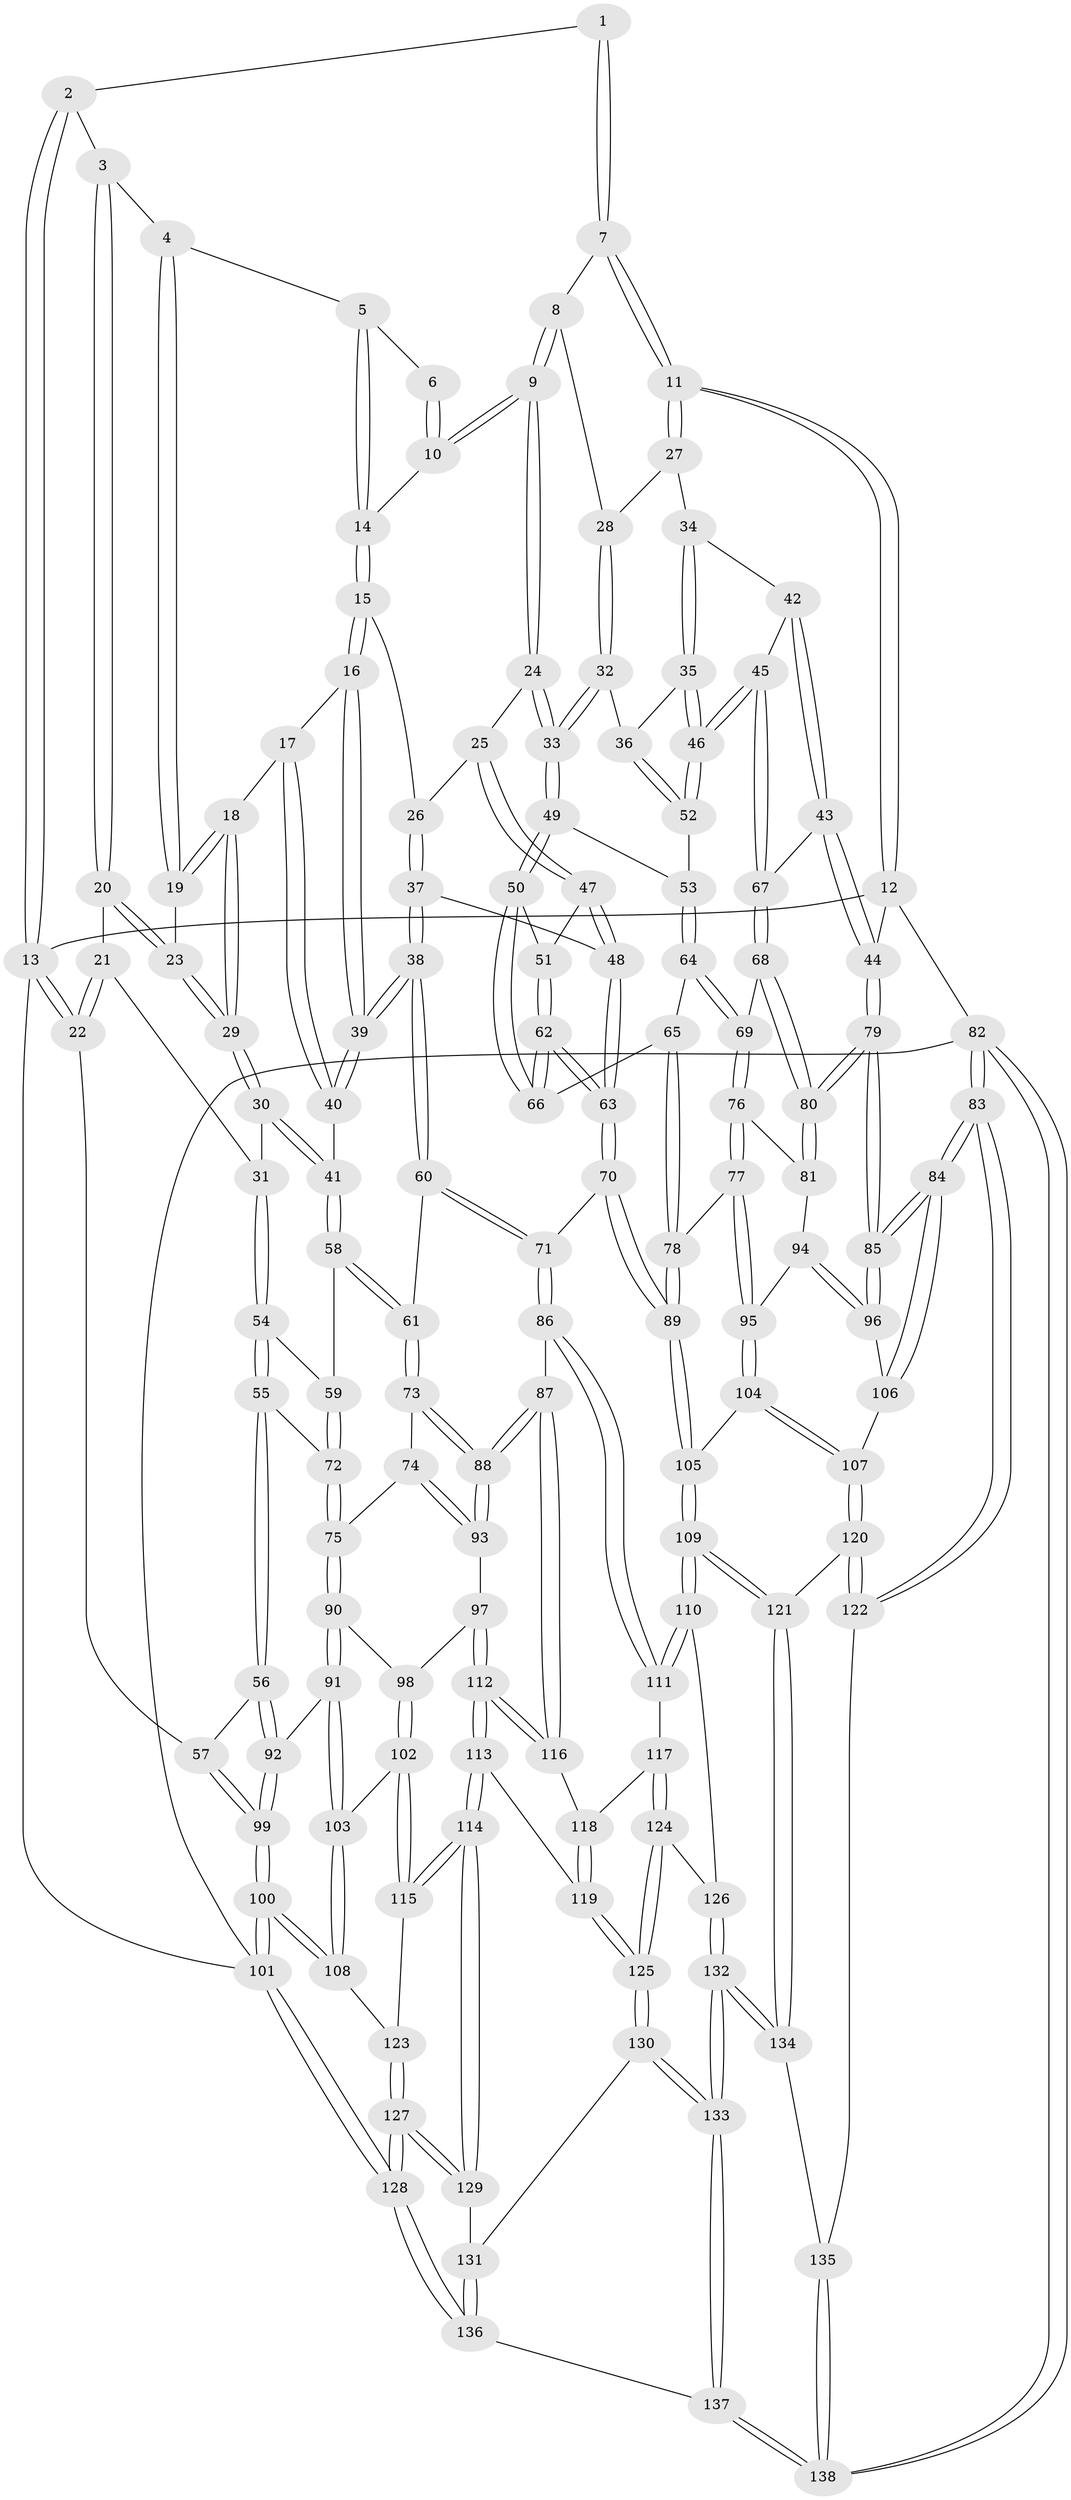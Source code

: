 // coarse degree distribution, {3: 0.10843373493975904, 5: 0.39759036144578314, 4: 0.3855421686746988, 2: 0.012048192771084338, 6: 0.0963855421686747}
// Generated by graph-tools (version 1.1) at 2025/42/03/06/25 10:42:36]
// undirected, 138 vertices, 342 edges
graph export_dot {
graph [start="1"]
  node [color=gray90,style=filled];
  1 [pos="+0.3995343873423271+0"];
  2 [pos="+0.07204570318054433+0"];
  3 [pos="+0.13728649464852313+0.027331600619035525"];
  4 [pos="+0.32630766878446027+0.07615484039974948"];
  5 [pos="+0.3643994533467956+0.04981759785611999"];
  6 [pos="+0.39858209205421286+0"];
  7 [pos="+0.7782771076010034+0"];
  8 [pos="+0.647123308048074+0.08556670534058576"];
  9 [pos="+0.6021114208674581+0.13088339341673524"];
  10 [pos="+0.51564877132094+0.0964517764733628"];
  11 [pos="+1+0"];
  12 [pos="+1+0"];
  13 [pos="+0+0"];
  14 [pos="+0.416589094502292+0.10717220102379842"];
  15 [pos="+0.4087974184320754+0.20135258139232878"];
  16 [pos="+0.3895767519344598+0.21603870430106775"];
  17 [pos="+0.3716142738769495+0.21172945533260482"];
  18 [pos="+0.3405766891187294+0.19842911524478127"];
  19 [pos="+0.3122055613346492+0.11198537846459233"];
  20 [pos="+0.13093972099004572+0.07425974958826967"];
  21 [pos="+0.06788194424122704+0.13914788130613057"];
  22 [pos="+0+0.3084319539666911"];
  23 [pos="+0.21206808199201524+0.16529359603635463"];
  24 [pos="+0.5977035457100027+0.14731211028357394"];
  25 [pos="+0.5511321615644394+0.20925902976958413"];
  26 [pos="+0.49210098223736404+0.21040102180904133"];
  27 [pos="+0.7984780991331802+0.17901138772800326"];
  28 [pos="+0.7580448561866265+0.18270835083128464"];
  29 [pos="+0.22791656055687598+0.2270072068888846"];
  30 [pos="+0.227880218330833+0.22713136770950026"];
  31 [pos="+0.15607876676348367+0.266881978702344"];
  32 [pos="+0.7482899245625151+0.2430697614416504"];
  33 [pos="+0.6873534444303596+0.267115693588106"];
  34 [pos="+0.8395442905908982+0.24066905284703705"];
  35 [pos="+0.8141725330282099+0.28347829233318295"];
  36 [pos="+0.7782331103262518+0.26994436309349595"];
  37 [pos="+0.4197476237847018+0.34486936204221963"];
  38 [pos="+0.4095801617717322+0.34694562321010913"];
  39 [pos="+0.39376108808613397+0.3078156119447891"];
  40 [pos="+0.2942131594184501+0.2873565414258845"];
  41 [pos="+0.26289149988738575+0.290595270037617"];
  42 [pos="+0.9084885485387527+0.2193806029249713"];
  43 [pos="+1+0.07055437315492086"];
  44 [pos="+1+0.005644873662619222"];
  45 [pos="+0.8436922158379069+0.3594779992512871"];
  46 [pos="+0.8328063215125835+0.3418540062152447"];
  47 [pos="+0.5497658748249274+0.29044698041289063"];
  48 [pos="+0.4820654238278944+0.33819847528671143"];
  49 [pos="+0.6801753297489637+0.3188394136859366"];
  50 [pos="+0.6537035986864769+0.3331565762229209"];
  51 [pos="+0.5649365743617266+0.304442112022425"];
  52 [pos="+0.7291777837673531+0.3236658950953107"];
  53 [pos="+0.7040020225130403+0.33101818804680544"];
  54 [pos="+0.13541779806863205+0.293185698807945"];
  55 [pos="+0+0.3877987815294736"];
  56 [pos="+0+0.38810218489192994"];
  57 [pos="+0+0.33946326226175355"];
  58 [pos="+0.25875723518436733+0.3794363891595158"];
  59 [pos="+0.25122063086746504+0.381628371028059"];
  60 [pos="+0.3680841041472735+0.4237349341986195"];
  61 [pos="+0.3554799364638483+0.42642778664878256"];
  62 [pos="+0.5825469505386776+0.5038665443368445"];
  63 [pos="+0.5797845147364958+0.5080957471871987"];
  64 [pos="+0.7491403948173097+0.4114330098198567"];
  65 [pos="+0.7180607630304533+0.4334872758820297"];
  66 [pos="+0.6314389815849849+0.45669275556289907"];
  67 [pos="+0.8561276254125202+0.3854913095981144"];
  68 [pos="+0.8557772088353349+0.38891013223779236"];
  69 [pos="+0.8382031879609809+0.4116206296861667"];
  70 [pos="+0.5692228867927294+0.5378167789471967"];
  71 [pos="+0.5153471003966378+0.5510508794380911"];
  72 [pos="+0.18192885264657968+0.4289202681893571"];
  73 [pos="+0.31579700725835697+0.4898244293090351"];
  74 [pos="+0.26282954832031474+0.5461369317926726"];
  75 [pos="+0.21887243428342248+0.5609158493500116"];
  76 [pos="+0.8386401168896276+0.5236067008980001"];
  77 [pos="+0.8161223263507283+0.5560873758957275"];
  78 [pos="+0.7726959696446479+0.572190829533711"];
  79 [pos="+1+0.49173289585356633"];
  80 [pos="+1+0.4934399730438739"];
  81 [pos="+0.9921871503134991+0.5354783314623568"];
  82 [pos="+1+1"];
  83 [pos="+1+1"];
  84 [pos="+1+0.9957955187008399"];
  85 [pos="+1+0.5679683083057782"];
  86 [pos="+0.44988248125439334+0.63014944770127"];
  87 [pos="+0.41942502174439683+0.6386943761031754"];
  88 [pos="+0.41768810301485443+0.6379845494490627"];
  89 [pos="+0.6817736800673971+0.6288456650366521"];
  90 [pos="+0.21513007287032282+0.5655819782515839"];
  91 [pos="+0.11131967542177873+0.5936814415737819"];
  92 [pos="+0.10158548999421162+0.5847768594277755"];
  93 [pos="+0.37957070778598817+0.6278109866416473"];
  94 [pos="+0.9350038007682633+0.6114637384902937"];
  95 [pos="+0.8777519604261009+0.6328416449918377"];
  96 [pos="+0.9691913945715285+0.6621411541782036"];
  97 [pos="+0.27042153618184767+0.6548961583646477"];
  98 [pos="+0.21605276737626933+0.5679236094899639"];
  99 [pos="+0+0.6953663275160509"];
  100 [pos="+0+0.7497068123584005"];
  101 [pos="+0+1"];
  102 [pos="+0.20044931001024568+0.7470728819942951"];
  103 [pos="+0.10243032232442999+0.6503898987342204"];
  104 [pos="+0.8819560806967247+0.6812485927586148"];
  105 [pos="+0.6841617399000057+0.6457392962143375"];
  106 [pos="+0.9212604061743682+0.7209775496686772"];
  107 [pos="+0.8942991531264883+0.7202309386522199"];
  108 [pos="+0+0.7630182093627665"];
  109 [pos="+0.6898497895105651+0.7889566693550825"];
  110 [pos="+0.6529717930049191+0.7898191009522395"];
  111 [pos="+0.49127960896742406+0.7251263682803178"];
  112 [pos="+0.2628924505775229+0.7515554749792769"];
  113 [pos="+0.2399516406648912+0.7807899654360428"];
  114 [pos="+0.23451584237748274+0.7842214410310382"];
  115 [pos="+0.21725909895354742+0.7727298730506197"];
  116 [pos="+0.3765949691578468+0.7012106878057468"];
  117 [pos="+0.460089792743359+0.79398713475704"];
  118 [pos="+0.38300288960789847+0.7274481211420587"];
  119 [pos="+0.3838829264605773+0.8140468768747362"];
  120 [pos="+0.857826073893632+0.75727663721273"];
  121 [pos="+0.7216533982368184+0.8290663537042406"];
  122 [pos="+1+0.9946834040502278"];
  123 [pos="+0.020050496862922224+0.7864794396099442"];
  124 [pos="+0.449817891838095+0.8390902904372055"];
  125 [pos="+0.4217689658205423+0.8508092343057736"];
  126 [pos="+0.5009804957480648+0.8556889954694334"];
  127 [pos="+0.1094654158245529+0.9354103862867363"];
  128 [pos="+0+1"];
  129 [pos="+0.22485113524969794+0.8803659421710683"];
  130 [pos="+0.4033681003769258+0.8849923984624627"];
  131 [pos="+0.24170442046129584+0.8947845718633294"];
  132 [pos="+0.5352769809680494+0.9615204591609353"];
  133 [pos="+0.4429409717921353+1"];
  134 [pos="+0.7244139191590877+0.8450981394286641"];
  135 [pos="+0.7346394760186067+0.8657529850386106"];
  136 [pos="+0.3865147609878094+1"];
  137 [pos="+0.44146141813135875+1"];
  138 [pos="+0.6979417579903474+1"];
  1 -- 2;
  1 -- 7;
  1 -- 7;
  2 -- 3;
  2 -- 13;
  2 -- 13;
  3 -- 4;
  3 -- 20;
  3 -- 20;
  4 -- 5;
  4 -- 19;
  4 -- 19;
  5 -- 6;
  5 -- 14;
  5 -- 14;
  6 -- 10;
  6 -- 10;
  7 -- 8;
  7 -- 11;
  7 -- 11;
  8 -- 9;
  8 -- 9;
  8 -- 28;
  9 -- 10;
  9 -- 10;
  9 -- 24;
  9 -- 24;
  10 -- 14;
  11 -- 12;
  11 -- 12;
  11 -- 27;
  11 -- 27;
  12 -- 13;
  12 -- 44;
  12 -- 82;
  13 -- 22;
  13 -- 22;
  13 -- 101;
  14 -- 15;
  14 -- 15;
  15 -- 16;
  15 -- 16;
  15 -- 26;
  16 -- 17;
  16 -- 39;
  16 -- 39;
  17 -- 18;
  17 -- 40;
  17 -- 40;
  18 -- 19;
  18 -- 19;
  18 -- 29;
  18 -- 29;
  19 -- 23;
  20 -- 21;
  20 -- 23;
  20 -- 23;
  21 -- 22;
  21 -- 22;
  21 -- 31;
  22 -- 57;
  23 -- 29;
  23 -- 29;
  24 -- 25;
  24 -- 33;
  24 -- 33;
  25 -- 26;
  25 -- 47;
  25 -- 47;
  26 -- 37;
  26 -- 37;
  27 -- 28;
  27 -- 34;
  28 -- 32;
  28 -- 32;
  29 -- 30;
  29 -- 30;
  30 -- 31;
  30 -- 41;
  30 -- 41;
  31 -- 54;
  31 -- 54;
  32 -- 33;
  32 -- 33;
  32 -- 36;
  33 -- 49;
  33 -- 49;
  34 -- 35;
  34 -- 35;
  34 -- 42;
  35 -- 36;
  35 -- 46;
  35 -- 46;
  36 -- 52;
  36 -- 52;
  37 -- 38;
  37 -- 38;
  37 -- 48;
  38 -- 39;
  38 -- 39;
  38 -- 60;
  38 -- 60;
  39 -- 40;
  39 -- 40;
  40 -- 41;
  41 -- 58;
  41 -- 58;
  42 -- 43;
  42 -- 43;
  42 -- 45;
  43 -- 44;
  43 -- 44;
  43 -- 67;
  44 -- 79;
  44 -- 79;
  45 -- 46;
  45 -- 46;
  45 -- 67;
  45 -- 67;
  46 -- 52;
  46 -- 52;
  47 -- 48;
  47 -- 48;
  47 -- 51;
  48 -- 63;
  48 -- 63;
  49 -- 50;
  49 -- 50;
  49 -- 53;
  50 -- 51;
  50 -- 66;
  50 -- 66;
  51 -- 62;
  51 -- 62;
  52 -- 53;
  53 -- 64;
  53 -- 64;
  54 -- 55;
  54 -- 55;
  54 -- 59;
  55 -- 56;
  55 -- 56;
  55 -- 72;
  56 -- 57;
  56 -- 92;
  56 -- 92;
  57 -- 99;
  57 -- 99;
  58 -- 59;
  58 -- 61;
  58 -- 61;
  59 -- 72;
  59 -- 72;
  60 -- 61;
  60 -- 71;
  60 -- 71;
  61 -- 73;
  61 -- 73;
  62 -- 63;
  62 -- 63;
  62 -- 66;
  62 -- 66;
  63 -- 70;
  63 -- 70;
  64 -- 65;
  64 -- 69;
  64 -- 69;
  65 -- 66;
  65 -- 78;
  65 -- 78;
  67 -- 68;
  67 -- 68;
  68 -- 69;
  68 -- 80;
  68 -- 80;
  69 -- 76;
  69 -- 76;
  70 -- 71;
  70 -- 89;
  70 -- 89;
  71 -- 86;
  71 -- 86;
  72 -- 75;
  72 -- 75;
  73 -- 74;
  73 -- 88;
  73 -- 88;
  74 -- 75;
  74 -- 93;
  74 -- 93;
  75 -- 90;
  75 -- 90;
  76 -- 77;
  76 -- 77;
  76 -- 81;
  77 -- 78;
  77 -- 95;
  77 -- 95;
  78 -- 89;
  78 -- 89;
  79 -- 80;
  79 -- 80;
  79 -- 85;
  79 -- 85;
  80 -- 81;
  80 -- 81;
  81 -- 94;
  82 -- 83;
  82 -- 83;
  82 -- 138;
  82 -- 138;
  82 -- 101;
  83 -- 84;
  83 -- 84;
  83 -- 122;
  83 -- 122;
  84 -- 85;
  84 -- 85;
  84 -- 106;
  84 -- 106;
  85 -- 96;
  85 -- 96;
  86 -- 87;
  86 -- 111;
  86 -- 111;
  87 -- 88;
  87 -- 88;
  87 -- 116;
  87 -- 116;
  88 -- 93;
  88 -- 93;
  89 -- 105;
  89 -- 105;
  90 -- 91;
  90 -- 91;
  90 -- 98;
  91 -- 92;
  91 -- 103;
  91 -- 103;
  92 -- 99;
  92 -- 99;
  93 -- 97;
  94 -- 95;
  94 -- 96;
  94 -- 96;
  95 -- 104;
  95 -- 104;
  96 -- 106;
  97 -- 98;
  97 -- 112;
  97 -- 112;
  98 -- 102;
  98 -- 102;
  99 -- 100;
  99 -- 100;
  100 -- 101;
  100 -- 101;
  100 -- 108;
  100 -- 108;
  101 -- 128;
  101 -- 128;
  102 -- 103;
  102 -- 115;
  102 -- 115;
  103 -- 108;
  103 -- 108;
  104 -- 105;
  104 -- 107;
  104 -- 107;
  105 -- 109;
  105 -- 109;
  106 -- 107;
  107 -- 120;
  107 -- 120;
  108 -- 123;
  109 -- 110;
  109 -- 110;
  109 -- 121;
  109 -- 121;
  110 -- 111;
  110 -- 111;
  110 -- 126;
  111 -- 117;
  112 -- 113;
  112 -- 113;
  112 -- 116;
  112 -- 116;
  113 -- 114;
  113 -- 114;
  113 -- 119;
  114 -- 115;
  114 -- 115;
  114 -- 129;
  114 -- 129;
  115 -- 123;
  116 -- 118;
  117 -- 118;
  117 -- 124;
  117 -- 124;
  118 -- 119;
  118 -- 119;
  119 -- 125;
  119 -- 125;
  120 -- 121;
  120 -- 122;
  120 -- 122;
  121 -- 134;
  121 -- 134;
  122 -- 135;
  123 -- 127;
  123 -- 127;
  124 -- 125;
  124 -- 125;
  124 -- 126;
  125 -- 130;
  125 -- 130;
  126 -- 132;
  126 -- 132;
  127 -- 128;
  127 -- 128;
  127 -- 129;
  127 -- 129;
  128 -- 136;
  128 -- 136;
  129 -- 131;
  130 -- 131;
  130 -- 133;
  130 -- 133;
  131 -- 136;
  131 -- 136;
  132 -- 133;
  132 -- 133;
  132 -- 134;
  132 -- 134;
  133 -- 137;
  133 -- 137;
  134 -- 135;
  135 -- 138;
  135 -- 138;
  136 -- 137;
  137 -- 138;
  137 -- 138;
}
